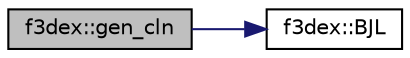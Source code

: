 digraph G
{
  edge [fontname="Helvetica",fontsize="10",labelfontname="Helvetica",labelfontsize="10"];
  node [fontname="Helvetica",fontsize="10",shape=record];
  rankdir=LR;
  Node1 [label="f3dex::gen_cln",height=0.2,width=0.4,color="black", fillcolor="grey75", style="filled" fontcolor="black"];
  Node1 -> Node2 [color="midnightblue",fontsize="10",style="solid",fontname="Helvetica"];
  Node2 [label="f3dex::BJL",height=0.2,width=0.4,color="black", fillcolor="white", style="filled",URL="$namespacef3dex.html#ae7f16ddea56702ffd83912c6def516d4",tooltip="Compute the value of the l-th order spherical bessel function at x."];
}
